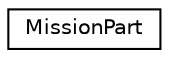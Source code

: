 digraph "Graphical Class Hierarchy"
{
  edge [fontname="Helvetica",fontsize="10",labelfontname="Helvetica",labelfontsize="10"];
  node [fontname="Helvetica",fontsize="10",shape=record];
  rankdir="LR";
  Node0 [label="MissionPart",height=0.2,width=0.4,color="black", fillcolor="white", style="filled",URL="$class_mission_part.html"];
}
